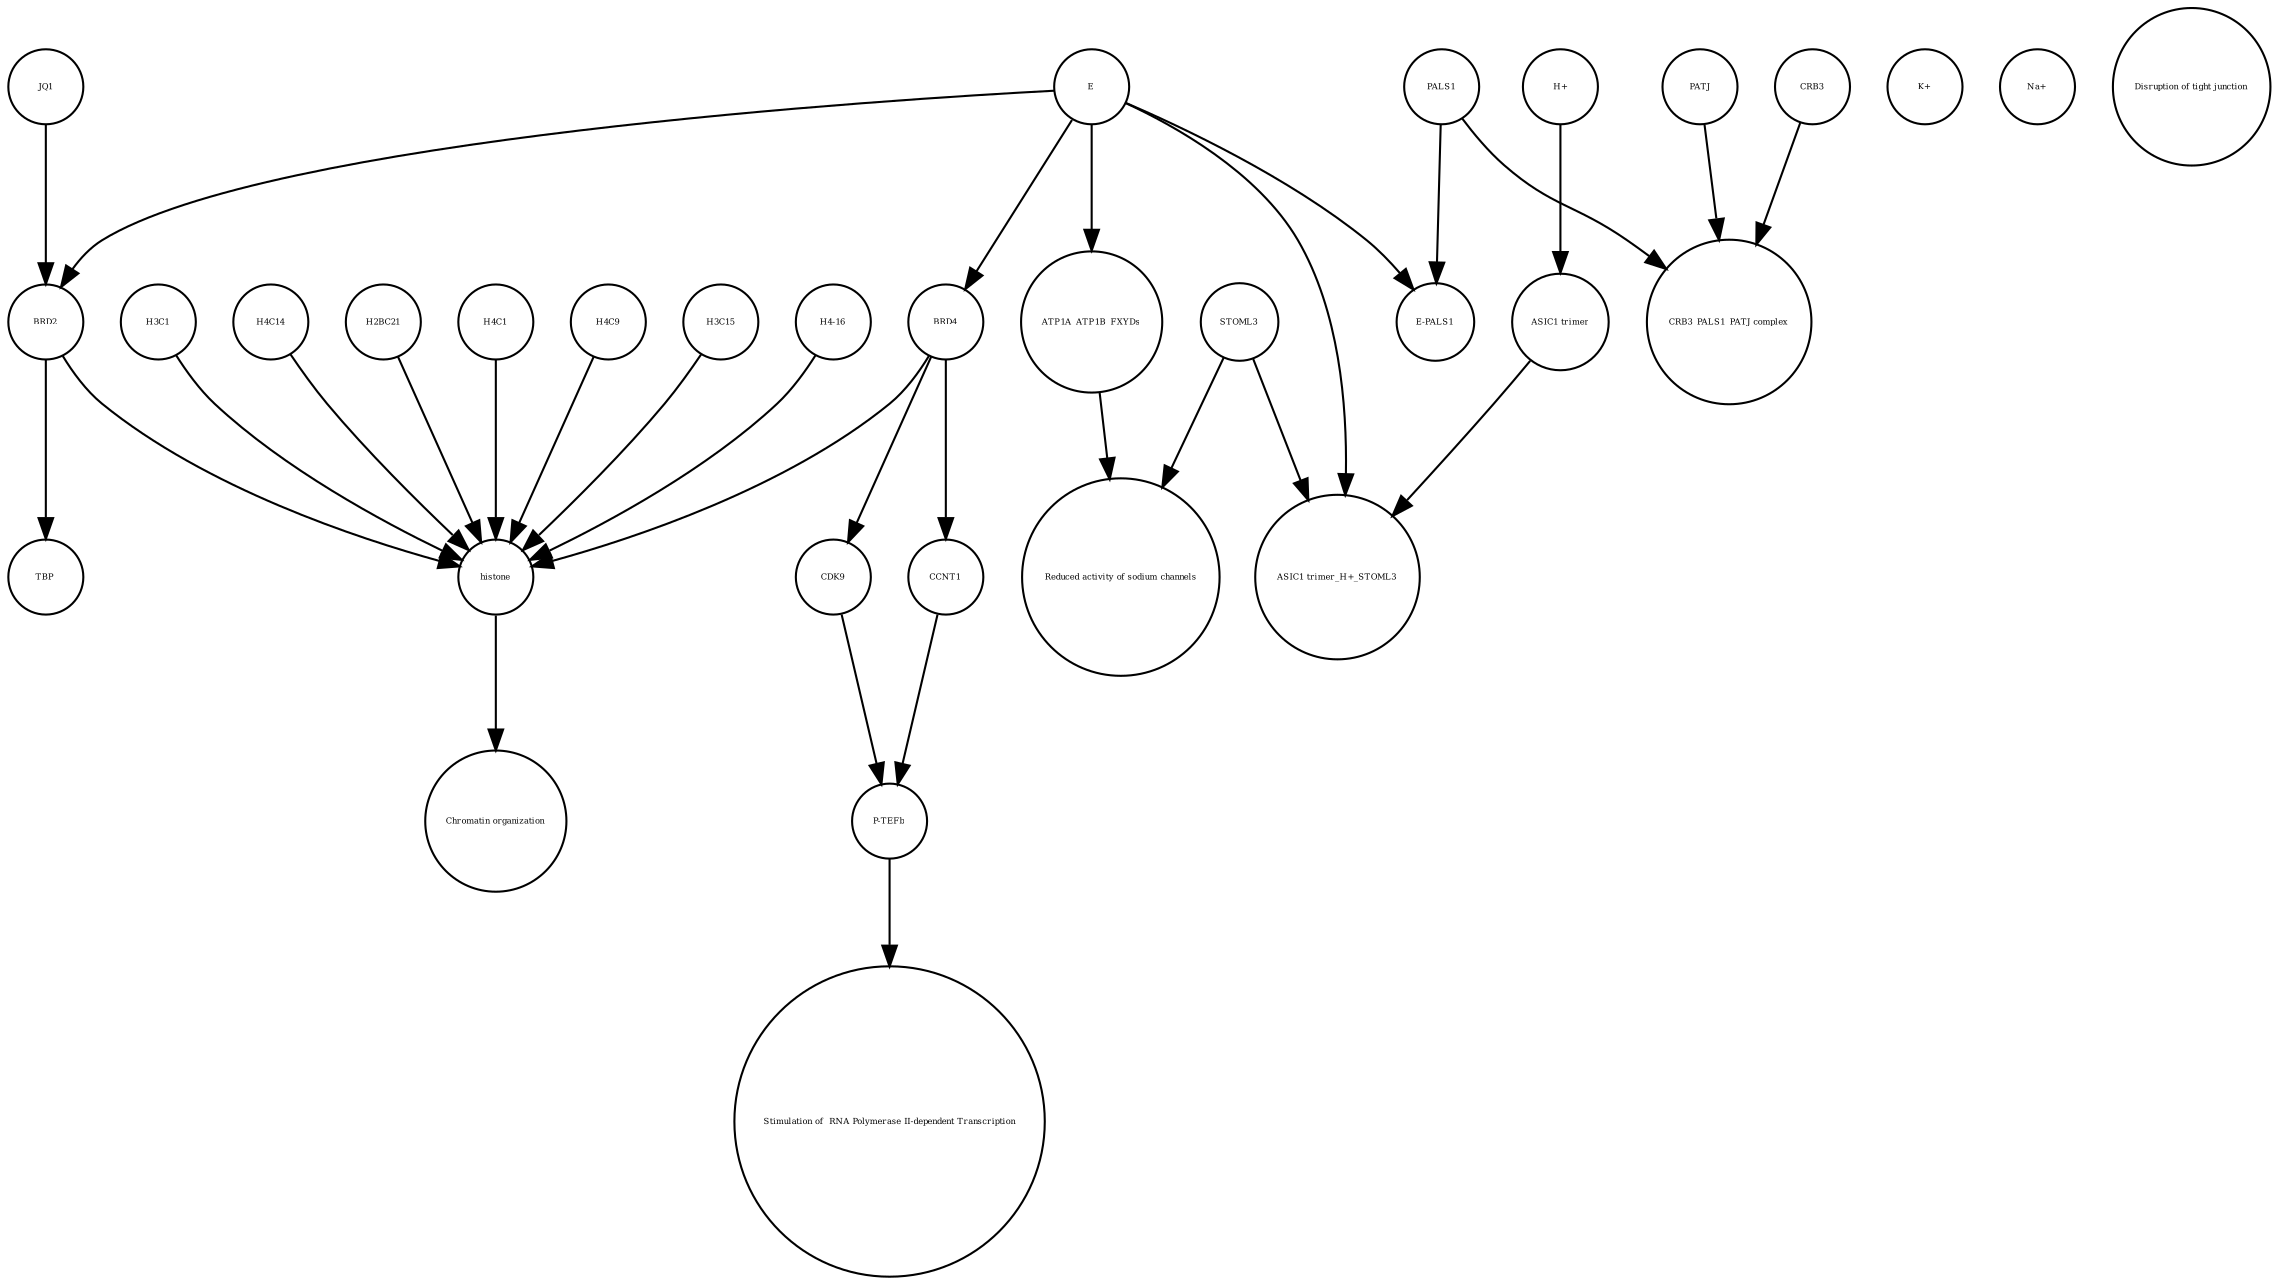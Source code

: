 strict digraph  {
JQ1 [annotation="", bipartite=0, cls=macromolecule, fontsize=4, label=JQ1, shape=circle];
TBP [annotation="", bipartite=0, cls=macromolecule, fontsize=4, label=TBP, shape=circle];
BRD4 [annotation="", bipartite=0, cls=macromolecule, fontsize=4, label=BRD4, shape=circle];
PATJ [annotation="", bipartite=0, cls=macromolecule, fontsize=4, label=PATJ, shape=circle];
"CRB3_PALS1_PATJ complex" [annotation="", bipartite=0, cls=complex, fontsize=4, label="CRB3_PALS1_PATJ complex", shape=circle];
"P-TEFb" [annotation="", bipartite=0, cls=complex, fontsize=4, label="P-TEFb", shape=circle];
"K+" [annotation="", bipartite=0, cls="simple chemical", fontsize=4, label="K+", shape=circle];
"ASIC1 trimer_H+_STOML3" [annotation="", bipartite=0, cls=complex, fontsize=4, label="ASIC1 trimer_H+_STOML3", shape=circle];
CDK9 [annotation="", bipartite=0, cls=macromolecule, fontsize=4, label=CDK9, shape=circle];
H4C9 [annotation="", bipartite=0, cls=macromolecule, fontsize=4, label=H4C9, shape=circle];
STOML3 [annotation="", bipartite=0, cls=macromolecule, fontsize=4, label=STOML3, shape=circle];
H3C15 [annotation="", bipartite=0, cls=macromolecule, fontsize=4, label=H3C15, shape=circle];
"H+" [annotation="", bipartite=0, cls="simple chemical", fontsize=4, label="H+", shape=circle];
CRB3 [annotation="", bipartite=0, cls=macromolecule, fontsize=4, label=CRB3, shape=circle];
"H4-16" [annotation="", bipartite=0, cls=macromolecule, fontsize=4, label="H4-16", shape=circle];
PALS1 [annotation="", bipartite=0, cls=macromolecule, fontsize=4, label=PALS1, shape=circle];
H3C1 [annotation="", bipartite=0, cls=macromolecule, fontsize=4, label=H3C1, shape=circle];
" Stimulation of  RNA Polymerase II-dependent Transcription " [annotation="", bipartite=0, cls=phenotype, fontsize=4, label=" Stimulation of  RNA Polymerase II-dependent Transcription ", shape=circle];
"ASIC1 trimer" [annotation="", bipartite=0, cls=macromolecule, fontsize=4, label="ASIC1 trimer", shape=circle];
ATP1A_ATP1B_FXYDs [annotation="", bipartite=0, cls=complex, fontsize=4, label=ATP1A_ATP1B_FXYDs, shape=circle];
"Reduced activity of sodium channels" [annotation="", bipartite=0, cls=phenotype, fontsize=4, label="Reduced activity of sodium channels", shape=circle];
H4C14 [annotation="", bipartite=0, cls=macromolecule, fontsize=4, label=H4C14, shape=circle];
"Na+" [annotation="", bipartite=0, cls="simple chemical", fontsize=4, label="Na+", shape=circle];
CCNT1 [annotation="", bipartite=0, cls=macromolecule, fontsize=4, label=CCNT1, shape=circle];
"Chromatin organization" [annotation="", bipartite=0, cls=phenotype, fontsize=4, label="Chromatin organization", shape=circle];
"Disruption of tight junction" [annotation="", bipartite=0, cls=phenotype, fontsize=4, label="Disruption of tight junction", shape=circle];
H2BC21 [annotation="", bipartite=0, cls=macromolecule, fontsize=4, label=H2BC21, shape=circle];
"E-PALS1" [annotation="", bipartite=0, cls=complex, fontsize=4, label="E-PALS1", shape=circle];
histone [annotation="", bipartite=0, cls=complex, fontsize=4, label=histone, shape=circle];
H4C1 [annotation="", bipartite=0, cls=macromolecule, fontsize=4, label=H4C1, shape=circle];
E [annotation=urn_miriam_ncbiprotein_BCD58755, bipartite=0, cls=macromolecule, fontsize=4, label=E, shape=circle];
BRD2 [annotation="", bipartite=0, cls=macromolecule, fontsize=4, label=BRD2, shape=circle];
JQ1 -> BRD2  [annotation="urn_miriam_doi_10.1038%2Fs41586-020-2286-9|urn_miriam_doi_10.1080%2F15592294.2018.1469891", interaction_type=inhibition];
BRD4 -> CCNT1  [annotation="urn_miriam_doi_10.1016%2Fj.molcel.2005.06.027", interaction_type=catalysis];
BRD4 -> CDK9  [annotation="urn_miriam_doi_10.18632%2Foncotarget.18583|urn_miriam_doi_10.1016%2Fj.molcel.2005.06.027", interaction_type=catalysis];
BRD4 -> histone  [annotation="urn_miriam_doi_10.1038%2Fnsmb.3228.|urn_miriam_doi_10.1016%2Fj.molcel.2008.01.018", interaction_type=catalysis];
PATJ -> "CRB3_PALS1_PATJ complex"  [annotation="", interaction_type=production];
"P-TEFb" -> " Stimulation of  RNA Polymerase II-dependent Transcription "  [annotation="", interaction_type=production];
CDK9 -> "P-TEFb"  [annotation="", interaction_type=production];
H4C9 -> histone  [annotation="", interaction_type=production];
STOML3 -> "Reduced activity of sodium channels"  [annotation="", interaction_type=production];
STOML3 -> "ASIC1 trimer_H+_STOML3"  [annotation="", interaction_type=production];
H3C15 -> histone  [annotation="", interaction_type=production];
"H+" -> "ASIC1 trimer"  [annotation="", interaction_type=production];
CRB3 -> "CRB3_PALS1_PATJ complex"  [annotation="", interaction_type=production];
"H4-16" -> histone  [annotation="", interaction_type=production];
PALS1 -> "CRB3_PALS1_PATJ complex"  [annotation="", interaction_type=production];
PALS1 -> "E-PALS1"  [annotation="", interaction_type=production];
H3C1 -> histone  [annotation="", interaction_type=production];
"ASIC1 trimer" -> "ASIC1 trimer_H+_STOML3"  [annotation="", interaction_type=production];
ATP1A_ATP1B_FXYDs -> "Reduced activity of sodium channels"  [annotation="", interaction_type=production];
H4C14 -> histone  [annotation="", interaction_type=production];
CCNT1 -> "P-TEFb"  [annotation="", interaction_type=production];
H2BC21 -> histone  [annotation="", interaction_type=production];
histone -> "Chromatin organization"  [annotation="", interaction_type=production];
H4C1 -> histone  [annotation="", interaction_type=production];
E -> BRD2  [annotation="urn_miriam_doi_10.1038%2Fs41586-020-2286-9|urn_miriam_doi_10.1080%2F15592294.2018.1469891", interaction_type=inhibition];
E -> "ASIC1 trimer_H+_STOML3"  [annotation="urn_miriam_doi_10.1016%2Fj.virol.2011.03.029", interaction_type=inhibition];
E -> BRD4  [annotation="urn_miriam_doi_10.1038%2Fs41586-020-2286-9", interaction_type=inhibition];
E -> "E-PALS1"  [annotation="", interaction_type=production];
E -> ATP1A_ATP1B_FXYDs  [annotation="urn_miriam_doi_10.1016%2Fj.virol.2011.03.029", interaction_type=inhibition];
BRD2 -> TBP  [annotation="urn_miriam_doi_10.1007%2Fs11010-006-9223-6", interaction_type=catalysis];
BRD2 -> histone  [annotation="urn_miriam_doi_10.1038%2Fnsmb.3228.|urn_miriam_doi_10.1016%2Fj.molcel.2008.01.018", interaction_type=catalysis];
}

